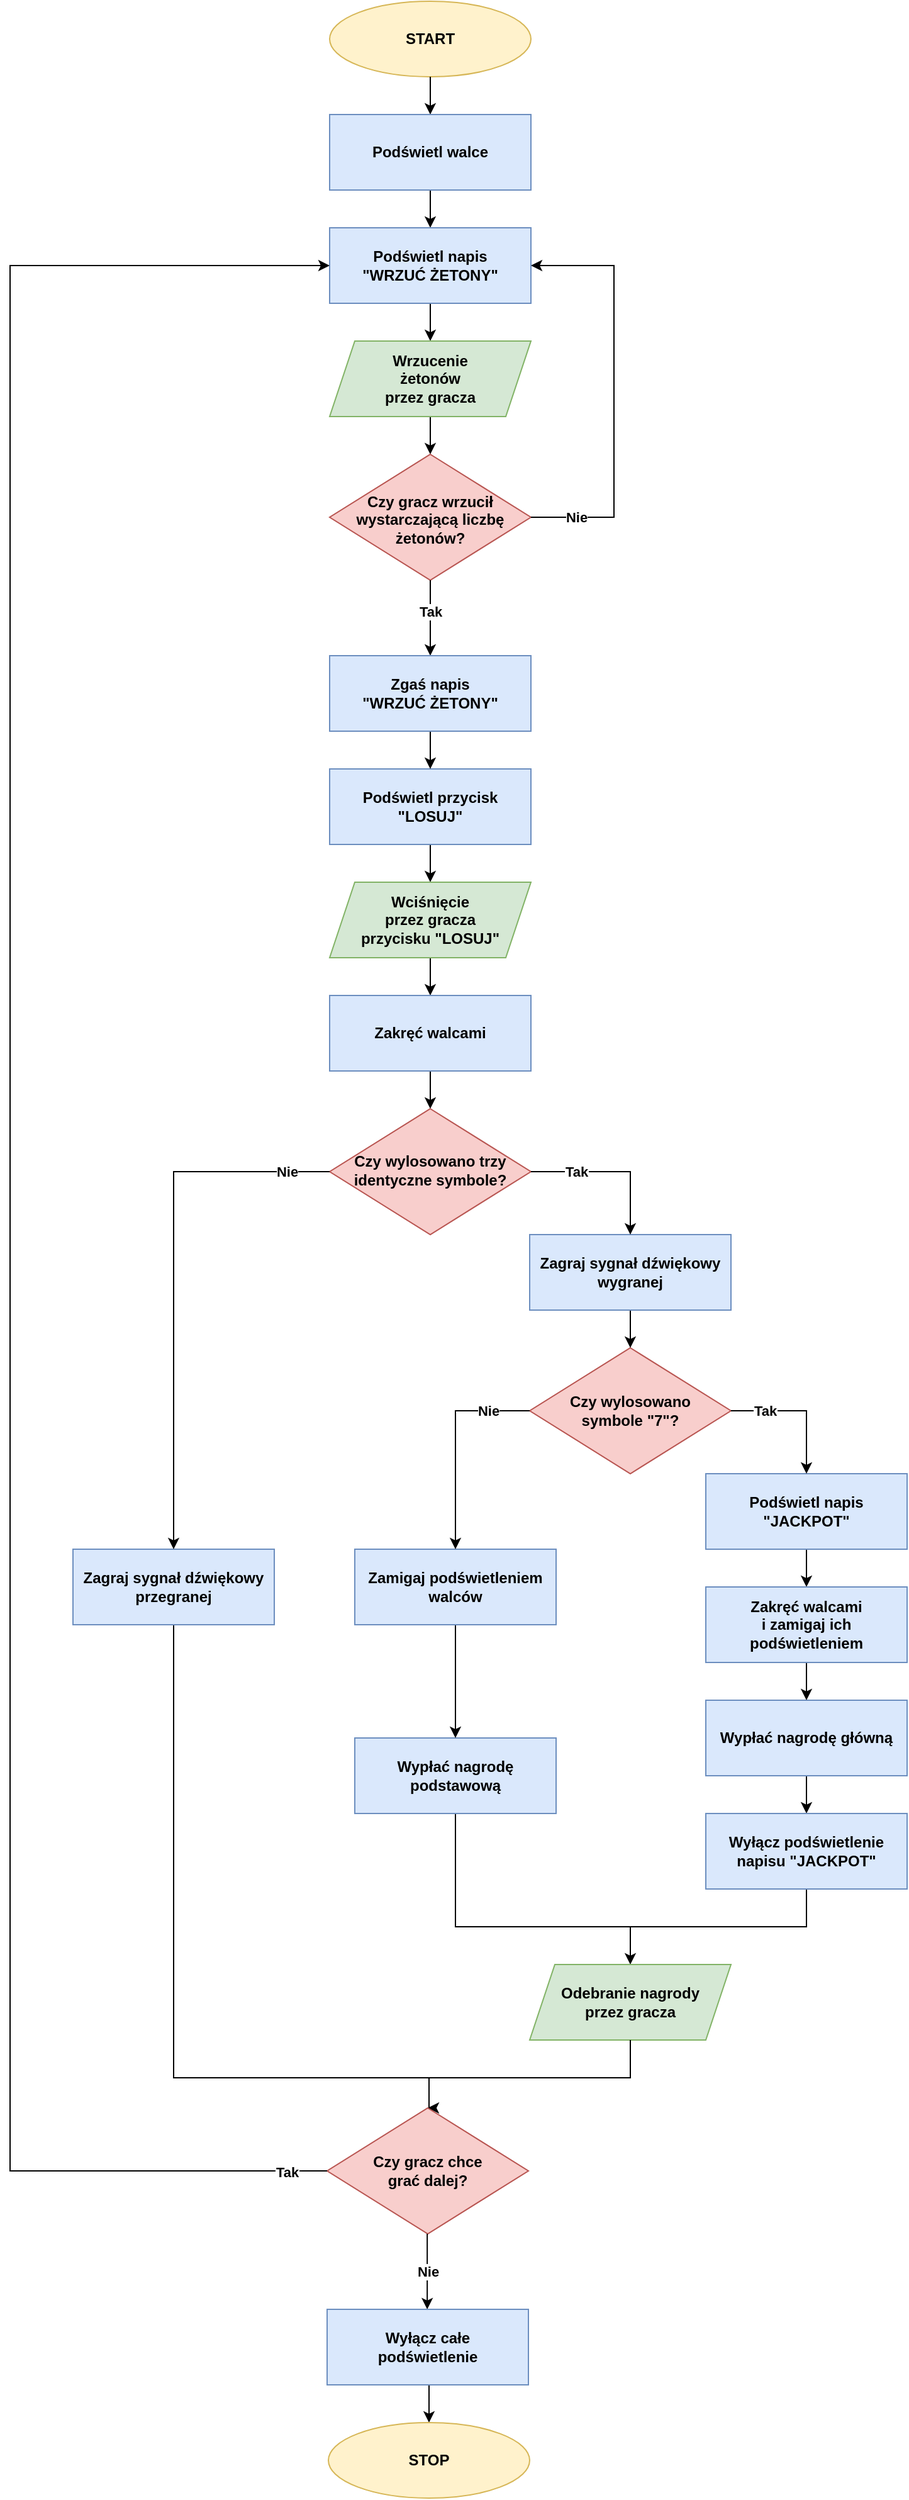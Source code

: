 <mxfile version="26.1.3">
  <diagram id="C5RBs43oDa-KdzZeNtuy" name="Page-1">
    <mxGraphModel dx="990" dy="557" grid="1" gridSize="10" guides="1" tooltips="1" connect="1" arrows="1" fold="1" page="1" pageScale="1" pageWidth="827" pageHeight="1169" math="0" shadow="0">
      <root>
        <mxCell id="WIyWlLk6GJQsqaUBKTNV-0" />
        <mxCell id="WIyWlLk6GJQsqaUBKTNV-1" parent="WIyWlLk6GJQsqaUBKTNV-0" />
        <mxCell id="x9CeoxvAhUATu_pXnIox-78" value="START" style="ellipse;whiteSpace=wrap;html=1;fontStyle=1;fillColor=#fff2cc;strokeColor=#d6b656;" vertex="1" parent="WIyWlLk6GJQsqaUBKTNV-1">
          <mxGeometry x="344" y="80" width="160" height="60" as="geometry" />
        </mxCell>
        <mxCell id="x9CeoxvAhUATu_pXnIox-79" value="" style="endArrow=classic;html=1;rounded=0;exitX=0.5;exitY=1;exitDx=0;exitDy=0;entryX=0.5;entryY=0;entryDx=0;entryDy=0;fontStyle=1" edge="1" parent="WIyWlLk6GJQsqaUBKTNV-1" source="x9CeoxvAhUATu_pXnIox-78" target="x9CeoxvAhUATu_pXnIox-81">
          <mxGeometry width="50" height="50" relative="1" as="geometry">
            <mxPoint x="500" y="230" as="sourcePoint" />
            <mxPoint x="404" y="170" as="targetPoint" />
          </mxGeometry>
        </mxCell>
        <mxCell id="x9CeoxvAhUATu_pXnIox-80" style="edgeStyle=orthogonalEdgeStyle;rounded=0;orthogonalLoop=1;jettySize=auto;html=1;exitX=0.5;exitY=1;exitDx=0;exitDy=0;entryX=0.5;entryY=0;entryDx=0;entryDy=0;fontStyle=1" edge="1" parent="WIyWlLk6GJQsqaUBKTNV-1" source="x9CeoxvAhUATu_pXnIox-81" target="x9CeoxvAhUATu_pXnIox-83">
          <mxGeometry relative="1" as="geometry" />
        </mxCell>
        <mxCell id="x9CeoxvAhUATu_pXnIox-81" value="Podświetl walce" style="rounded=0;whiteSpace=wrap;html=1;fontStyle=1;fillColor=#dae8fc;strokeColor=#6c8ebf;" vertex="1" parent="WIyWlLk6GJQsqaUBKTNV-1">
          <mxGeometry x="344" y="170" width="160" height="60" as="geometry" />
        </mxCell>
        <mxCell id="x9CeoxvAhUATu_pXnIox-82" style="edgeStyle=orthogonalEdgeStyle;rounded=0;orthogonalLoop=1;jettySize=auto;html=1;exitX=0.5;exitY=1;exitDx=0;exitDy=0;entryX=0.5;entryY=0;entryDx=0;entryDy=0;fontStyle=1" edge="1" parent="WIyWlLk6GJQsqaUBKTNV-1" source="x9CeoxvAhUATu_pXnIox-83" target="x9CeoxvAhUATu_pXnIox-85">
          <mxGeometry relative="1" as="geometry" />
        </mxCell>
        <mxCell id="x9CeoxvAhUATu_pXnIox-83" value="Podświetl napis&lt;br&gt;&quot;WRZUĆ ŻETONY&quot;" style="rounded=0;whiteSpace=wrap;html=1;fontStyle=1;fillColor=#dae8fc;strokeColor=#6c8ebf;" vertex="1" parent="WIyWlLk6GJQsqaUBKTNV-1">
          <mxGeometry x="344" y="260" width="160" height="60" as="geometry" />
        </mxCell>
        <mxCell id="x9CeoxvAhUATu_pXnIox-84" style="edgeStyle=orthogonalEdgeStyle;rounded=0;orthogonalLoop=1;jettySize=auto;html=1;exitX=0.5;exitY=1;exitDx=0;exitDy=0;entryX=0.5;entryY=0;entryDx=0;entryDy=0;fontStyle=1" edge="1" parent="WIyWlLk6GJQsqaUBKTNV-1" source="x9CeoxvAhUATu_pXnIox-85" target="x9CeoxvAhUATu_pXnIox-86">
          <mxGeometry relative="1" as="geometry" />
        </mxCell>
        <mxCell id="x9CeoxvAhUATu_pXnIox-85" value="Wrzucenie&lt;br&gt;żetonów&lt;br&gt;przez gracza" style="shape=parallelogram;perimeter=parallelogramPerimeter;whiteSpace=wrap;html=1;fixedSize=1;strokeWidth=1;perimeterSpacing=0;rounded=0;fontStyle=1;fillColor=#d5e8d4;strokeColor=#82b366;" vertex="1" parent="WIyWlLk6GJQsqaUBKTNV-1">
          <mxGeometry x="344" y="350" width="160" height="60" as="geometry" />
        </mxCell>
        <mxCell id="x9CeoxvAhUATu_pXnIox-86" value="&lt;div align=&quot;center&quot;&gt;Czy gracz wrzucił wystarczającą liczbę żetonów?&lt;/div&gt;" style="rhombus;whiteSpace=wrap;html=1;align=center;fontStyle=1;spacing=0;spacingTop=4;fillColor=#f8cecc;strokeColor=#b85450;" vertex="1" parent="WIyWlLk6GJQsqaUBKTNV-1">
          <mxGeometry x="344" y="440" width="160" height="100" as="geometry" />
        </mxCell>
        <mxCell id="x9CeoxvAhUATu_pXnIox-87" style="edgeStyle=orthogonalEdgeStyle;rounded=0;orthogonalLoop=1;jettySize=auto;html=1;exitX=0.5;exitY=1;exitDx=0;exitDy=0;entryX=0.5;entryY=0;entryDx=0;entryDy=0;fontStyle=1" edge="1" parent="WIyWlLk6GJQsqaUBKTNV-1" source="x9CeoxvAhUATu_pXnIox-88" target="x9CeoxvAhUATu_pXnIox-90">
          <mxGeometry relative="1" as="geometry" />
        </mxCell>
        <mxCell id="x9CeoxvAhUATu_pXnIox-88" value="Podświetl przycisk&lt;br&gt;&quot;LOSUJ&quot;" style="rounded=0;whiteSpace=wrap;html=1;fontStyle=1;fillColor=#dae8fc;strokeColor=#6c8ebf;" vertex="1" parent="WIyWlLk6GJQsqaUBKTNV-1">
          <mxGeometry x="344" y="690" width="160" height="60" as="geometry" />
        </mxCell>
        <mxCell id="x9CeoxvAhUATu_pXnIox-89" style="edgeStyle=orthogonalEdgeStyle;rounded=0;orthogonalLoop=1;jettySize=auto;html=1;exitX=0.5;exitY=1;exitDx=0;exitDy=0;entryX=0.5;entryY=0;entryDx=0;entryDy=0;fontStyle=1" edge="1" parent="WIyWlLk6GJQsqaUBKTNV-1" source="x9CeoxvAhUATu_pXnIox-90" target="x9CeoxvAhUATu_pXnIox-92">
          <mxGeometry relative="1" as="geometry" />
        </mxCell>
        <mxCell id="x9CeoxvAhUATu_pXnIox-90" value="&lt;div&gt;Wciśnięcie&lt;/div&gt;&lt;div&gt;przez gracza&lt;/div&gt;&lt;div&gt;przycisku &quot;LOSUJ&quot;&lt;/div&gt;" style="shape=parallelogram;perimeter=parallelogramPerimeter;whiteSpace=wrap;html=1;fixedSize=1;fontStyle=1;fillColor=#d5e8d4;strokeColor=#82b366;" vertex="1" parent="WIyWlLk6GJQsqaUBKTNV-1">
          <mxGeometry x="344" y="780" width="160" height="60" as="geometry" />
        </mxCell>
        <mxCell id="x9CeoxvAhUATu_pXnIox-91" style="edgeStyle=orthogonalEdgeStyle;rounded=0;orthogonalLoop=1;jettySize=auto;html=1;exitX=0.5;exitY=1;exitDx=0;exitDy=0;entryX=0.5;entryY=0;entryDx=0;entryDy=0;fontStyle=1" edge="1" parent="WIyWlLk6GJQsqaUBKTNV-1" source="x9CeoxvAhUATu_pXnIox-92" target="x9CeoxvAhUATu_pXnIox-95">
          <mxGeometry relative="1" as="geometry" />
        </mxCell>
        <mxCell id="x9CeoxvAhUATu_pXnIox-92" value="Zakręć walcami" style="rounded=0;whiteSpace=wrap;html=1;fontStyle=1;fillColor=#dae8fc;strokeColor=#6c8ebf;" vertex="1" parent="WIyWlLk6GJQsqaUBKTNV-1">
          <mxGeometry x="344" y="870" width="160" height="60" as="geometry" />
        </mxCell>
        <mxCell id="x9CeoxvAhUATu_pXnIox-95" value="&lt;div align=&quot;center&quot;&gt;Czy wylosowano trzy identyczne symbole?&lt;/div&gt;" style="rhombus;whiteSpace=wrap;html=1;align=center;fontStyle=1;fillColor=#f8cecc;strokeColor=#b85450;spacingTop=-2;" vertex="1" parent="WIyWlLk6GJQsqaUBKTNV-1">
          <mxGeometry x="344" y="960" width="160" height="100" as="geometry" />
        </mxCell>
        <mxCell id="x9CeoxvAhUATu_pXnIox-96" value="" style="endArrow=classic;html=1;rounded=0;exitX=0.5;exitY=1;exitDx=0;exitDy=0;entryX=0.5;entryY=0;entryDx=0;entryDy=0;fontStyle=1" edge="1" parent="WIyWlLk6GJQsqaUBKTNV-1" source="x9CeoxvAhUATu_pXnIox-86" target="x9CeoxvAhUATu_pXnIox-111">
          <mxGeometry relative="1" as="geometry">
            <mxPoint x="510" y="540" as="sourcePoint" />
            <mxPoint x="610" y="540" as="targetPoint" />
          </mxGeometry>
        </mxCell>
        <mxCell id="x9CeoxvAhUATu_pXnIox-97" value="&lt;div&gt;Tak&lt;/div&gt;" style="edgeLabel;resizable=0;html=1;;align=center;verticalAlign=middle;fontStyle=1" connectable="0" vertex="1" parent="x9CeoxvAhUATu_pXnIox-96">
          <mxGeometry relative="1" as="geometry">
            <mxPoint y="-5" as="offset" />
          </mxGeometry>
        </mxCell>
        <mxCell id="x9CeoxvAhUATu_pXnIox-98" value="" style="endArrow=classic;html=1;rounded=0;exitX=0;exitY=0.5;exitDx=0;exitDy=0;entryX=0;entryY=0.5;entryDx=0;entryDy=0;fontStyle=1" edge="1" parent="WIyWlLk6GJQsqaUBKTNV-1">
          <mxGeometry relative="1" as="geometry">
            <mxPoint x="504.0" y="490" as="sourcePoint" />
            <mxPoint x="504.0" y="290" as="targetPoint" />
            <Array as="points">
              <mxPoint x="570" y="490" />
              <mxPoint x="570" y="290" />
            </Array>
          </mxGeometry>
        </mxCell>
        <mxCell id="x9CeoxvAhUATu_pXnIox-99" value="Nie" style="edgeLabel;resizable=0;html=1;;align=center;verticalAlign=middle;fontStyle=1" connectable="0" vertex="1" parent="x9CeoxvAhUATu_pXnIox-98">
          <mxGeometry relative="1" as="geometry">
            <mxPoint x="-30" y="100" as="offset" />
          </mxGeometry>
        </mxCell>
        <mxCell id="x9CeoxvAhUATu_pXnIox-133" style="edgeStyle=orthogonalEdgeStyle;rounded=0;orthogonalLoop=1;jettySize=auto;html=1;exitX=0.5;exitY=1;exitDx=0;exitDy=0;entryX=0.5;entryY=0;entryDx=0;entryDy=0;fontStyle=1" edge="1" parent="WIyWlLk6GJQsqaUBKTNV-1" source="x9CeoxvAhUATu_pXnIox-101" target="x9CeoxvAhUATu_pXnIox-109">
          <mxGeometry relative="1" as="geometry">
            <Array as="points">
              <mxPoint x="220" y="1730" />
              <mxPoint x="423" y="1730" />
              <mxPoint x="423" y="1754" />
            </Array>
          </mxGeometry>
        </mxCell>
        <mxCell id="x9CeoxvAhUATu_pXnIox-101" value="Zagraj sygnał dźwiękowy&lt;br&gt;przegranej" style="rounded=0;whiteSpace=wrap;html=1;fontStyle=1;fillColor=#dae8fc;strokeColor=#6c8ebf;" vertex="1" parent="WIyWlLk6GJQsqaUBKTNV-1">
          <mxGeometry x="140" y="1310" width="160" height="60" as="geometry" />
        </mxCell>
        <mxCell id="x9CeoxvAhUATu_pXnIox-102" value="&lt;div&gt;Czy wylosowano&lt;/div&gt;&lt;div&gt;symbole &quot;7&quot;?&lt;/div&gt;" style="rhombus;whiteSpace=wrap;html=1;align=center;fontStyle=1;fillColor=#f8cecc;strokeColor=#b85450;" vertex="1" parent="WIyWlLk6GJQsqaUBKTNV-1">
          <mxGeometry x="503" y="1150" width="160" height="100" as="geometry" />
        </mxCell>
        <mxCell id="x9CeoxvAhUATu_pXnIox-103" style="edgeStyle=orthogonalEdgeStyle;rounded=0;orthogonalLoop=1;jettySize=auto;html=1;exitX=0.5;exitY=1;exitDx=0;exitDy=0;entryX=0.5;entryY=0;entryDx=0;entryDy=0;fontStyle=1" edge="1" parent="WIyWlLk6GJQsqaUBKTNV-1" source="x9CeoxvAhUATu_pXnIox-104" target="x9CeoxvAhUATu_pXnIox-102">
          <mxGeometry relative="1" as="geometry" />
        </mxCell>
        <mxCell id="x9CeoxvAhUATu_pXnIox-104" value="Zagraj sygnał dźwiękowy wygranej" style="rounded=0;whiteSpace=wrap;html=1;fontStyle=1;fillColor=#dae8fc;strokeColor=#6c8ebf;" vertex="1" parent="WIyWlLk6GJQsqaUBKTNV-1">
          <mxGeometry x="503" y="1060" width="160" height="60" as="geometry" />
        </mxCell>
        <mxCell id="x9CeoxvAhUATu_pXnIox-141" style="edgeStyle=orthogonalEdgeStyle;rounded=0;orthogonalLoop=1;jettySize=auto;html=1;exitX=0.5;exitY=1;exitDx=0;exitDy=0;entryX=0.5;entryY=0;entryDx=0;entryDy=0;" edge="1" parent="WIyWlLk6GJQsqaUBKTNV-1" source="x9CeoxvAhUATu_pXnIox-105" target="x9CeoxvAhUATu_pXnIox-139">
          <mxGeometry relative="1" as="geometry">
            <Array as="points">
              <mxPoint x="444" y="1610" />
              <mxPoint x="583" y="1610" />
            </Array>
          </mxGeometry>
        </mxCell>
        <mxCell id="x9CeoxvAhUATu_pXnIox-105" value="Wypłać nagrodę podstawową" style="rounded=0;whiteSpace=wrap;html=1;fontStyle=1;fillColor=#dae8fc;strokeColor=#6c8ebf;" vertex="1" parent="WIyWlLk6GJQsqaUBKTNV-1">
          <mxGeometry x="364" y="1460" width="160" height="60" as="geometry" />
        </mxCell>
        <mxCell id="x9CeoxvAhUATu_pXnIox-106" style="edgeStyle=orthogonalEdgeStyle;rounded=0;orthogonalLoop=1;jettySize=auto;html=1;exitX=0.5;exitY=1;exitDx=0;exitDy=0;entryX=0.5;entryY=0;entryDx=0;entryDy=0;fontStyle=1" edge="1" parent="WIyWlLk6GJQsqaUBKTNV-1" source="x9CeoxvAhUATu_pXnIox-107" target="x9CeoxvAhUATu_pXnIox-115">
          <mxGeometry relative="1" as="geometry" />
        </mxCell>
        <mxCell id="x9CeoxvAhUATu_pXnIox-107" value="Podświetl napis &quot;JACKPOT&quot;" style="rounded=0;whiteSpace=wrap;html=1;fontStyle=1;fillColor=#dae8fc;strokeColor=#6c8ebf;" vertex="1" parent="WIyWlLk6GJQsqaUBKTNV-1">
          <mxGeometry x="643" y="1250" width="160" height="60" as="geometry" />
        </mxCell>
        <mxCell id="x9CeoxvAhUATu_pXnIox-137" style="edgeStyle=orthogonalEdgeStyle;rounded=0;orthogonalLoop=1;jettySize=auto;html=1;exitX=0.5;exitY=1;exitDx=0;exitDy=0;entryX=0.5;entryY=0;entryDx=0;entryDy=0;" edge="1" parent="WIyWlLk6GJQsqaUBKTNV-1" source="x9CeoxvAhUATu_pXnIox-108" target="x9CeoxvAhUATu_pXnIox-135">
          <mxGeometry relative="1" as="geometry" />
        </mxCell>
        <mxCell id="x9CeoxvAhUATu_pXnIox-108" value="Wypłać nagrodę główną" style="rounded=0;whiteSpace=wrap;html=1;fontStyle=1;fillColor=#dae8fc;strokeColor=#6c8ebf;" vertex="1" parent="WIyWlLk6GJQsqaUBKTNV-1">
          <mxGeometry x="643" y="1430" width="160" height="60" as="geometry" />
        </mxCell>
        <mxCell id="x9CeoxvAhUATu_pXnIox-109" value="Czy gracz chce&lt;br&gt;grać dalej?" style="rhombus;whiteSpace=wrap;html=1;fontStyle=1;fillColor=#f8cecc;strokeColor=#b85450;" vertex="1" parent="WIyWlLk6GJQsqaUBKTNV-1">
          <mxGeometry x="342" y="1754" width="160" height="100" as="geometry" />
        </mxCell>
        <mxCell id="x9CeoxvAhUATu_pXnIox-110" style="edgeStyle=orthogonalEdgeStyle;rounded=0;orthogonalLoop=1;jettySize=auto;html=1;exitX=0.5;exitY=1;exitDx=0;exitDy=0;entryX=0.5;entryY=0;entryDx=0;entryDy=0;fontStyle=1" edge="1" parent="WIyWlLk6GJQsqaUBKTNV-1" source="x9CeoxvAhUATu_pXnIox-111" target="x9CeoxvAhUATu_pXnIox-88">
          <mxGeometry relative="1" as="geometry">
            <mxPoint x="630" y="869.94" as="sourcePoint" />
          </mxGeometry>
        </mxCell>
        <mxCell id="x9CeoxvAhUATu_pXnIox-111" value="Zgaś napis&lt;br&gt;&quot;WRZUĆ ŻETONY&quot;" style="rounded=0;whiteSpace=wrap;html=1;fontStyle=1;fillColor=#dae8fc;strokeColor=#6c8ebf;" vertex="1" parent="WIyWlLk6GJQsqaUBKTNV-1">
          <mxGeometry x="344" y="600" width="160" height="60" as="geometry" />
        </mxCell>
        <mxCell id="x9CeoxvAhUATu_pXnIox-112" style="edgeStyle=orthogonalEdgeStyle;rounded=0;orthogonalLoop=1;jettySize=auto;html=1;exitX=0.5;exitY=1;exitDx=0;exitDy=0;entryX=0.5;entryY=0;entryDx=0;entryDy=0;fontStyle=1" edge="1" parent="WIyWlLk6GJQsqaUBKTNV-1" source="x9CeoxvAhUATu_pXnIox-113" target="x9CeoxvAhUATu_pXnIox-105">
          <mxGeometry relative="1" as="geometry" />
        </mxCell>
        <mxCell id="x9CeoxvAhUATu_pXnIox-113" value="Zamigaj podświetleniem walców" style="rounded=0;whiteSpace=wrap;html=1;fontStyle=1;fillColor=#dae8fc;strokeColor=#6c8ebf;" vertex="1" parent="WIyWlLk6GJQsqaUBKTNV-1">
          <mxGeometry x="364" y="1310" width="160" height="60" as="geometry" />
        </mxCell>
        <mxCell id="x9CeoxvAhUATu_pXnIox-114" style="edgeStyle=orthogonalEdgeStyle;rounded=0;orthogonalLoop=1;jettySize=auto;html=1;exitX=0.5;exitY=1;exitDx=0;exitDy=0;entryX=0.5;entryY=0;entryDx=0;entryDy=0;fontStyle=1" edge="1" parent="WIyWlLk6GJQsqaUBKTNV-1" source="x9CeoxvAhUATu_pXnIox-115" target="x9CeoxvAhUATu_pXnIox-108">
          <mxGeometry relative="1" as="geometry" />
        </mxCell>
        <mxCell id="x9CeoxvAhUATu_pXnIox-115" value="Zakręć walcami&lt;br&gt;i zamigaj ich podświetleniem" style="rounded=0;whiteSpace=wrap;html=1;fontStyle=1;fillColor=#dae8fc;strokeColor=#6c8ebf;" vertex="1" parent="WIyWlLk6GJQsqaUBKTNV-1">
          <mxGeometry x="643" y="1340" width="160" height="60" as="geometry" />
        </mxCell>
        <mxCell id="x9CeoxvAhUATu_pXnIox-116" value="" style="endArrow=none;html=1;rounded=0;fontStyle=1;entryX=0.5;entryY=1;entryDx=0;entryDy=0;" edge="1" parent="WIyWlLk6GJQsqaUBKTNV-1" target="x9CeoxvAhUATu_pXnIox-135">
          <mxGeometry width="50" height="50" relative="1" as="geometry">
            <mxPoint x="580" y="1610" as="sourcePoint" />
            <mxPoint x="723" y="1580" as="targetPoint" />
            <Array as="points">
              <mxPoint x="723" y="1610" />
            </Array>
          </mxGeometry>
        </mxCell>
        <mxCell id="x9CeoxvAhUATu_pXnIox-118" value="" style="endArrow=classic;html=1;rounded=0;entryX=0;entryY=0.5;entryDx=0;entryDy=0;exitX=0;exitY=0.5;exitDx=0;exitDy=0;fontStyle=1" edge="1" parent="WIyWlLk6GJQsqaUBKTNV-1" source="x9CeoxvAhUATu_pXnIox-109" target="x9CeoxvAhUATu_pXnIox-83">
          <mxGeometry relative="1" as="geometry">
            <mxPoint x="313" y="1770" as="sourcePoint" />
            <mxPoint x="314" y="290" as="targetPoint" />
            <Array as="points">
              <mxPoint x="90" y="1804" />
              <mxPoint x="90" y="1260" />
              <mxPoint x="90" y="290" />
            </Array>
          </mxGeometry>
        </mxCell>
        <mxCell id="x9CeoxvAhUATu_pXnIox-119" value="&lt;div&gt;Tak&lt;/div&gt;" style="edgeLabel;resizable=0;html=1;;align=center;verticalAlign=middle;fontStyle=1" connectable="0" vertex="1" parent="x9CeoxvAhUATu_pXnIox-118">
          <mxGeometry relative="1" as="geometry">
            <mxPoint x="220" y="759" as="offset" />
          </mxGeometry>
        </mxCell>
        <mxCell id="x9CeoxvAhUATu_pXnIox-120" value="" style="endArrow=classic;html=1;rounded=0;exitX=0.5;exitY=1;exitDx=0;exitDy=0;entryX=0.5;entryY=0;entryDx=0;entryDy=0;fontStyle=1" edge="1" parent="WIyWlLk6GJQsqaUBKTNV-1">
          <mxGeometry relative="1" as="geometry">
            <mxPoint x="421.58" y="1854" as="sourcePoint" />
            <mxPoint x="421.58" y="1914" as="targetPoint" />
          </mxGeometry>
        </mxCell>
        <mxCell id="x9CeoxvAhUATu_pXnIox-121" value="Nie" style="edgeLabel;resizable=0;html=1;;align=center;verticalAlign=middle;fontStyle=1" connectable="0" vertex="1" parent="x9CeoxvAhUATu_pXnIox-120">
          <mxGeometry relative="1" as="geometry">
            <mxPoint as="offset" />
          </mxGeometry>
        </mxCell>
        <mxCell id="x9CeoxvAhUATu_pXnIox-122" value="" style="endArrow=classic;html=1;rounded=0;exitX=0;exitY=0.5;exitDx=0;exitDy=0;entryX=0.5;entryY=0;entryDx=0;entryDy=0;fontStyle=1" edge="1" parent="WIyWlLk6GJQsqaUBKTNV-1" source="x9CeoxvAhUATu_pXnIox-102" target="x9CeoxvAhUATu_pXnIox-113">
          <mxGeometry relative="1" as="geometry">
            <mxPoint x="400" y="1240" as="sourcePoint" />
            <mxPoint x="500" y="1240" as="targetPoint" />
            <Array as="points">
              <mxPoint x="444" y="1200" />
            </Array>
          </mxGeometry>
        </mxCell>
        <mxCell id="x9CeoxvAhUATu_pXnIox-123" value="Nie" style="edgeLabel;resizable=0;html=1;;align=center;verticalAlign=middle;fontStyle=1" connectable="0" vertex="1" parent="x9CeoxvAhUATu_pXnIox-122">
          <mxGeometry relative="1" as="geometry">
            <mxPoint x="26" y="-26" as="offset" />
          </mxGeometry>
        </mxCell>
        <mxCell id="x9CeoxvAhUATu_pXnIox-124" value="" style="endArrow=classic;html=1;rounded=0;exitX=1;exitY=0.5;exitDx=0;exitDy=0;entryX=0.5;entryY=0;entryDx=0;entryDy=0;fontStyle=1" edge="1" parent="WIyWlLk6GJQsqaUBKTNV-1" source="x9CeoxvAhUATu_pXnIox-102" target="x9CeoxvAhUATu_pXnIox-107">
          <mxGeometry relative="1" as="geometry">
            <mxPoint x="690" y="1200" as="sourcePoint" />
            <mxPoint x="790" y="1200" as="targetPoint" />
            <Array as="points">
              <mxPoint x="723" y="1200" />
            </Array>
          </mxGeometry>
        </mxCell>
        <mxCell id="x9CeoxvAhUATu_pXnIox-125" value="Tak" style="edgeLabel;resizable=0;html=1;;align=center;verticalAlign=middle;fontStyle=1" connectable="0" vertex="1" parent="x9CeoxvAhUATu_pXnIox-124">
          <mxGeometry relative="1" as="geometry">
            <mxPoint x="-28" as="offset" />
          </mxGeometry>
        </mxCell>
        <mxCell id="x9CeoxvAhUATu_pXnIox-132" style="edgeStyle=orthogonalEdgeStyle;rounded=0;orthogonalLoop=1;jettySize=auto;html=1;exitX=0.5;exitY=1;exitDx=0;exitDy=0;entryX=0.5;entryY=0;entryDx=0;entryDy=0;fontStyle=1" edge="1" parent="WIyWlLk6GJQsqaUBKTNV-1" source="x9CeoxvAhUATu_pXnIox-126" target="x9CeoxvAhUATu_pXnIox-127">
          <mxGeometry relative="1" as="geometry" />
        </mxCell>
        <mxCell id="x9CeoxvAhUATu_pXnIox-126" value="Wyłącz całe&lt;br&gt;podświetlenie" style="rounded=0;whiteSpace=wrap;html=1;fontStyle=1;fillColor=#dae8fc;strokeColor=#6c8ebf;" vertex="1" parent="WIyWlLk6GJQsqaUBKTNV-1">
          <mxGeometry x="342" y="1914" width="160" height="60" as="geometry" />
        </mxCell>
        <mxCell id="x9CeoxvAhUATu_pXnIox-127" value="STOP" style="ellipse;whiteSpace=wrap;html=1;fontStyle=1;fillColor=#fff2cc;strokeColor=#d6b656;" vertex="1" parent="WIyWlLk6GJQsqaUBKTNV-1">
          <mxGeometry x="343" y="2004" width="160" height="60" as="geometry" />
        </mxCell>
        <mxCell id="x9CeoxvAhUATu_pXnIox-135" value="Wyłącz podświetlenie napisu &quot;JACKPOT&quot;" style="rounded=0;whiteSpace=wrap;html=1;fontStyle=1;fillColor=#dae8fc;strokeColor=#6c8ebf;" vertex="1" parent="WIyWlLk6GJQsqaUBKTNV-1">
          <mxGeometry x="643" y="1520" width="160" height="60" as="geometry" />
        </mxCell>
        <mxCell id="x9CeoxvAhUATu_pXnIox-139" value="Odebranie nagrody&lt;br&gt;przez gracza" style="shape=parallelogram;perimeter=parallelogramPerimeter;whiteSpace=wrap;html=1;fixedSize=1;fontStyle=1;fillColor=#d5e8d4;strokeColor=#82b366;" vertex="1" parent="WIyWlLk6GJQsqaUBKTNV-1">
          <mxGeometry x="503" y="1640" width="160" height="60" as="geometry" />
        </mxCell>
        <mxCell id="x9CeoxvAhUATu_pXnIox-143" value="" style="endArrow=none;html=1;rounded=0;fontStyle=1;entryX=0.5;entryY=1;entryDx=0;entryDy=0;" edge="1" parent="WIyWlLk6GJQsqaUBKTNV-1" target="x9CeoxvAhUATu_pXnIox-139">
          <mxGeometry width="50" height="50" relative="1" as="geometry">
            <mxPoint x="420" y="1730" as="sourcePoint" />
            <mxPoint x="583" y="1700" as="targetPoint" />
            <Array as="points">
              <mxPoint x="583" y="1730" />
            </Array>
          </mxGeometry>
        </mxCell>
        <mxCell id="x9CeoxvAhUATu_pXnIox-144" value="" style="endArrow=classic;html=1;rounded=0;exitX=0;exitY=0.5;exitDx=0;exitDy=0;entryX=0.5;entryY=0;entryDx=0;entryDy=0;" edge="1" parent="WIyWlLk6GJQsqaUBKTNV-1" source="x9CeoxvAhUATu_pXnIox-95" target="x9CeoxvAhUATu_pXnIox-101">
          <mxGeometry relative="1" as="geometry">
            <mxPoint x="300" y="1080" as="sourcePoint" />
            <mxPoint x="400" y="1080" as="targetPoint" />
            <Array as="points">
              <mxPoint x="220" y="1010" />
            </Array>
          </mxGeometry>
        </mxCell>
        <mxCell id="x9CeoxvAhUATu_pXnIox-145" value="Nie" style="edgeLabel;resizable=0;html=1;;align=center;verticalAlign=middle;fontStyle=1" connectable="0" vertex="1" parent="x9CeoxvAhUATu_pXnIox-144">
          <mxGeometry relative="1" as="geometry">
            <mxPoint x="90" y="-88" as="offset" />
          </mxGeometry>
        </mxCell>
        <mxCell id="x9CeoxvAhUATu_pXnIox-146" value="" style="endArrow=classic;html=1;rounded=0;exitX=1;exitY=0.5;exitDx=0;exitDy=0;entryX=0.5;entryY=0;entryDx=0;entryDy=0;" edge="1" parent="WIyWlLk6GJQsqaUBKTNV-1" source="x9CeoxvAhUATu_pXnIox-95" target="x9CeoxvAhUATu_pXnIox-104">
          <mxGeometry relative="1" as="geometry">
            <mxPoint x="540" y="1000" as="sourcePoint" />
            <mxPoint x="640" y="1000" as="targetPoint" />
            <Array as="points">
              <mxPoint x="583" y="1010" />
            </Array>
          </mxGeometry>
        </mxCell>
        <mxCell id="x9CeoxvAhUATu_pXnIox-147" value="Tak" style="edgeLabel;resizable=0;html=1;;align=center;verticalAlign=middle;fontStyle=1" connectable="0" vertex="1" parent="x9CeoxvAhUATu_pXnIox-146">
          <mxGeometry relative="1" as="geometry">
            <mxPoint x="-29" as="offset" />
          </mxGeometry>
        </mxCell>
      </root>
    </mxGraphModel>
  </diagram>
</mxfile>
